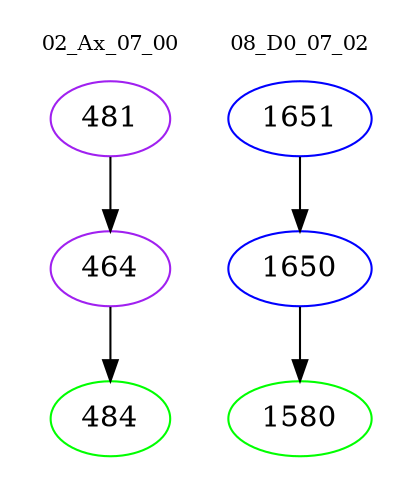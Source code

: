 digraph{
subgraph cluster_0 {
color = white
label = "02_Ax_07_00";
fontsize=10;
T0_481 [label="481", color="purple"]
T0_481 -> T0_464 [color="black"]
T0_464 [label="464", color="purple"]
T0_464 -> T0_484 [color="black"]
T0_484 [label="484", color="green"]
}
subgraph cluster_1 {
color = white
label = "08_D0_07_02";
fontsize=10;
T1_1651 [label="1651", color="blue"]
T1_1651 -> T1_1650 [color="black"]
T1_1650 [label="1650", color="blue"]
T1_1650 -> T1_1580 [color="black"]
T1_1580 [label="1580", color="green"]
}
}
